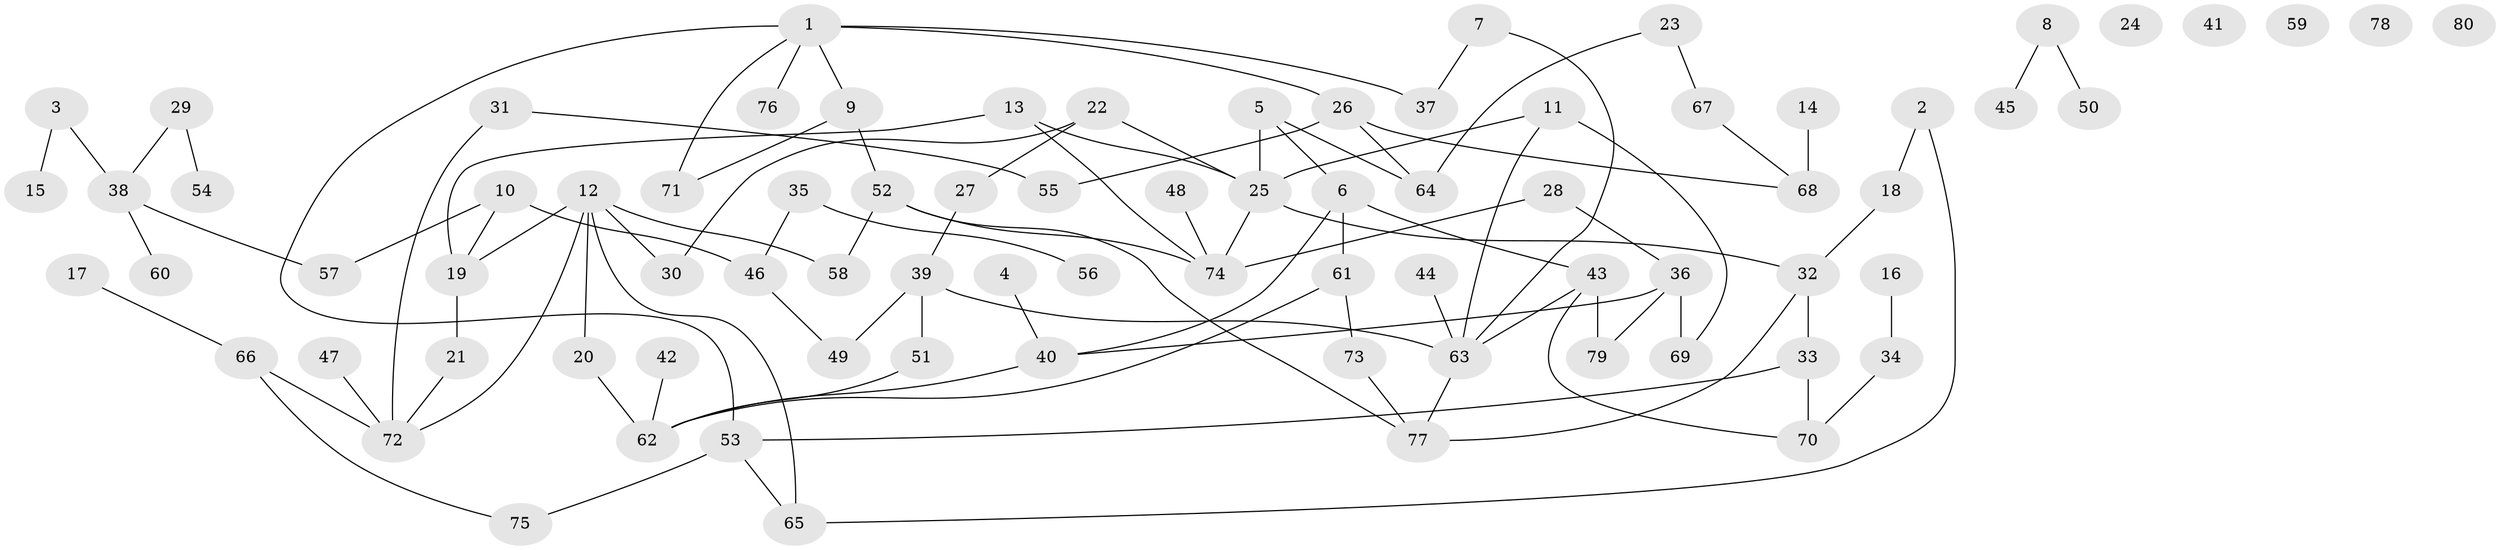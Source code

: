 // coarse degree distribution, {6: 0.05357142857142857, 2: 0.23214285714285715, 1: 0.2857142857142857, 4: 0.14285714285714285, 7: 0.017857142857142856, 5: 0.10714285714285714, 3: 0.05357142857142857, 0: 0.08928571428571429, 8: 0.017857142857142856}
// Generated by graph-tools (version 1.1) at 2025/23/03/03/25 07:23:29]
// undirected, 80 vertices, 99 edges
graph export_dot {
graph [start="1"]
  node [color=gray90,style=filled];
  1;
  2;
  3;
  4;
  5;
  6;
  7;
  8;
  9;
  10;
  11;
  12;
  13;
  14;
  15;
  16;
  17;
  18;
  19;
  20;
  21;
  22;
  23;
  24;
  25;
  26;
  27;
  28;
  29;
  30;
  31;
  32;
  33;
  34;
  35;
  36;
  37;
  38;
  39;
  40;
  41;
  42;
  43;
  44;
  45;
  46;
  47;
  48;
  49;
  50;
  51;
  52;
  53;
  54;
  55;
  56;
  57;
  58;
  59;
  60;
  61;
  62;
  63;
  64;
  65;
  66;
  67;
  68;
  69;
  70;
  71;
  72;
  73;
  74;
  75;
  76;
  77;
  78;
  79;
  80;
  1 -- 9;
  1 -- 26;
  1 -- 37;
  1 -- 53;
  1 -- 71;
  1 -- 76;
  2 -- 18;
  2 -- 65;
  3 -- 15;
  3 -- 38;
  4 -- 40;
  5 -- 6;
  5 -- 25;
  5 -- 64;
  6 -- 40;
  6 -- 43;
  6 -- 61;
  7 -- 37;
  7 -- 63;
  8 -- 45;
  8 -- 50;
  9 -- 52;
  9 -- 71;
  10 -- 19;
  10 -- 46;
  10 -- 57;
  11 -- 25;
  11 -- 63;
  11 -- 69;
  12 -- 19;
  12 -- 20;
  12 -- 30;
  12 -- 58;
  12 -- 65;
  12 -- 72;
  13 -- 19;
  13 -- 25;
  13 -- 74;
  14 -- 68;
  16 -- 34;
  17 -- 66;
  18 -- 32;
  19 -- 21;
  20 -- 62;
  21 -- 72;
  22 -- 25;
  22 -- 27;
  22 -- 30;
  23 -- 64;
  23 -- 67;
  25 -- 32;
  25 -- 74;
  26 -- 55;
  26 -- 64;
  26 -- 68;
  27 -- 39;
  28 -- 36;
  28 -- 74;
  29 -- 38;
  29 -- 54;
  31 -- 55;
  31 -- 72;
  32 -- 33;
  32 -- 77;
  33 -- 53;
  33 -- 70;
  34 -- 70;
  35 -- 46;
  35 -- 56;
  36 -- 40;
  36 -- 69;
  36 -- 79;
  38 -- 57;
  38 -- 60;
  39 -- 49;
  39 -- 51;
  39 -- 63;
  40 -- 62;
  42 -- 62;
  43 -- 63;
  43 -- 70;
  43 -- 79;
  44 -- 63;
  46 -- 49;
  47 -- 72;
  48 -- 74;
  51 -- 62;
  52 -- 58;
  52 -- 74;
  52 -- 77;
  53 -- 65;
  53 -- 75;
  61 -- 62;
  61 -- 73;
  63 -- 77;
  66 -- 72;
  66 -- 75;
  67 -- 68;
  73 -- 77;
}
